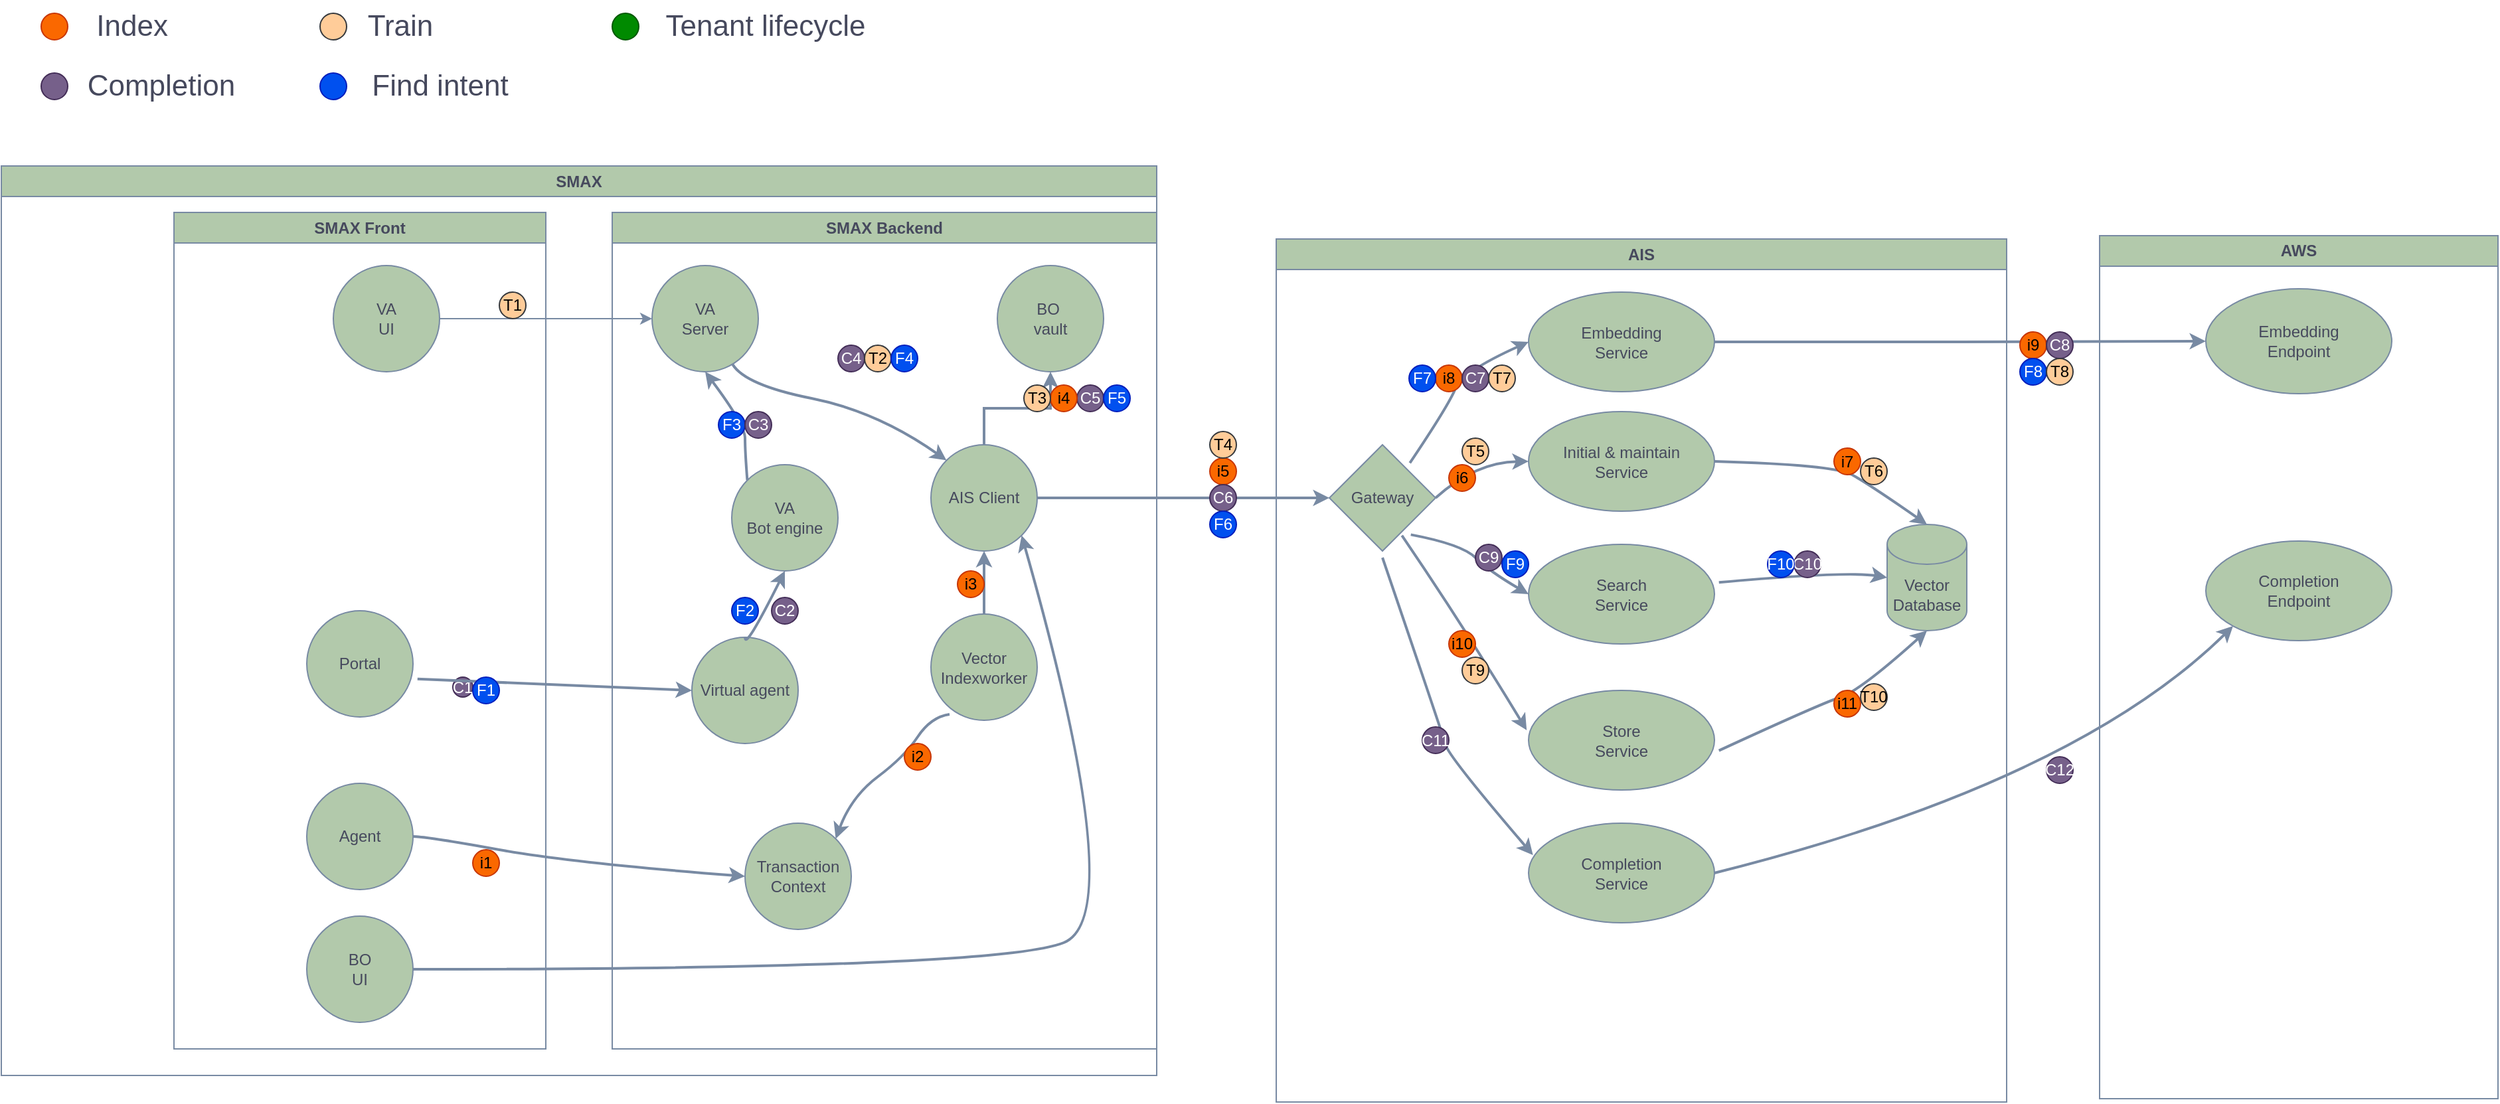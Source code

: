 <mxfile version="21.3.4" type="github">
  <diagram name="Page-1" id="TXENT2qwDDpO7z4WNbog">
    <mxGraphModel dx="2074" dy="1156" grid="1" gridSize="10" guides="1" tooltips="1" connect="1" arrows="1" fold="1" page="1" pageScale="1" pageWidth="850" pageHeight="1100" math="0" shadow="0">
      <root>
        <mxCell id="0" />
        <mxCell id="1" parent="0" />
        <mxCell id="C2ofrioWJH9qEL8GQ5yr-42" style="edgeStyle=orthogonalEdgeStyle;rounded=0;orthogonalLoop=1;jettySize=auto;html=1;exitX=1;exitY=0.5;exitDx=0;exitDy=0;strokeWidth=2;entryX=0;entryY=0.5;entryDx=0;entryDy=0;fillColor=#B2C9AB;strokeColor=#788AA3;labelBackgroundColor=none;fontColor=default;" edge="1" parent="1" source="C2ofrioWJH9qEL8GQ5yr-20" target="C2ofrioWJH9qEL8GQ5yr-44">
          <mxGeometry relative="1" as="geometry">
            <mxPoint x="1000" y="430" as="targetPoint" />
          </mxGeometry>
        </mxCell>
        <mxCell id="C2ofrioWJH9qEL8GQ5yr-151" style="edgeStyle=orthogonalEdgeStyle;rounded=0;orthogonalLoop=1;jettySize=auto;html=1;exitX=0.5;exitY=0;exitDx=0;exitDy=0;entryX=0.5;entryY=1;entryDx=0;entryDy=0;strokeColor=#788AA3;fontColor=#46495D;fillColor=#B2C9AB;strokeWidth=2;" edge="1" parent="1" source="C2ofrioWJH9qEL8GQ5yr-20" target="C2ofrioWJH9qEL8GQ5yr-150">
          <mxGeometry relative="1" as="geometry" />
        </mxCell>
        <mxCell id="C2ofrioWJH9qEL8GQ5yr-20" value="AIS Client" style="ellipse;whiteSpace=wrap;html=1;aspect=fixed;labelBackgroundColor=none;fillColor=#B2C9AB;strokeColor=#788AA3;fontColor=#46495D;" vertex="1" parent="1">
          <mxGeometry x="760" y="355" width="80" height="80" as="geometry" />
        </mxCell>
        <mxCell id="C2ofrioWJH9qEL8GQ5yr-22" value="" style="curved=1;endArrow=classic;html=1;rounded=0;exitX=0.175;exitY=0.944;exitDx=0;exitDy=0;fillColor=#B2C9AB;strokeColor=#788AA3;strokeWidth=2;labelBackgroundColor=none;fontColor=default;exitPerimeter=0;entryX=1;entryY=0;entryDx=0;entryDy=0;" edge="1" parent="1" source="C2ofrioWJH9qEL8GQ5yr-24" target="C2ofrioWJH9qEL8GQ5yr-21">
          <mxGeometry width="50" height="50" relative="1" as="geometry">
            <mxPoint x="600" y="545" as="sourcePoint" />
            <mxPoint x="640" y="670" as="targetPoint" />
            <Array as="points">
              <mxPoint x="760" y="560" />
              <mxPoint x="740" y="590" />
              <mxPoint x="700" y="620" />
            </Array>
          </mxGeometry>
        </mxCell>
        <mxCell id="C2ofrioWJH9qEL8GQ5yr-26" style="edgeStyle=orthogonalEdgeStyle;rounded=0;orthogonalLoop=1;jettySize=auto;html=1;exitX=0.5;exitY=0;exitDx=0;exitDy=0;entryX=0.5;entryY=1;entryDx=0;entryDy=0;fillColor=#B2C9AB;strokeColor=#788AA3;strokeWidth=2;labelBackgroundColor=none;fontColor=default;" edge="1" parent="1" source="C2ofrioWJH9qEL8GQ5yr-24" target="C2ofrioWJH9qEL8GQ5yr-20">
          <mxGeometry relative="1" as="geometry" />
        </mxCell>
        <mxCell id="C2ofrioWJH9qEL8GQ5yr-24" value="Vector&lt;br&gt;Indexworker" style="ellipse;whiteSpace=wrap;html=1;aspect=fixed;labelBackgroundColor=none;fillColor=#B2C9AB;strokeColor=#788AA3;fontColor=#46495D;" vertex="1" parent="1">
          <mxGeometry x="760" y="482.5" width="80" height="80" as="geometry" />
        </mxCell>
        <mxCell id="C2ofrioWJH9qEL8GQ5yr-29" value="AIS" style="swimlane;whiteSpace=wrap;html=1;labelBackgroundColor=none;fillColor=#B2C9AB;strokeColor=#788AA3;fontColor=#46495D;" vertex="1" parent="1">
          <mxGeometry x="1020" y="200" width="550" height="650" as="geometry" />
        </mxCell>
        <mxCell id="C2ofrioWJH9qEL8GQ5yr-32" value="Embedding&lt;br&gt;Service" style="ellipse;whiteSpace=wrap;html=1;labelBackgroundColor=none;fillColor=#B2C9AB;strokeColor=#788AA3;fontColor=#46495D;" vertex="1" parent="C2ofrioWJH9qEL8GQ5yr-29">
          <mxGeometry x="190" y="40" width="140" height="75" as="geometry" />
        </mxCell>
        <mxCell id="C2ofrioWJH9qEL8GQ5yr-39" value="Initial &amp;amp; maintain&lt;br&gt;Service" style="ellipse;whiteSpace=wrap;html=1;labelBackgroundColor=none;fillColor=#B2C9AB;strokeColor=#788AA3;fontColor=#46495D;" vertex="1" parent="C2ofrioWJH9qEL8GQ5yr-29">
          <mxGeometry x="190" y="130" width="140" height="75" as="geometry" />
        </mxCell>
        <mxCell id="C2ofrioWJH9qEL8GQ5yr-38" value="Search&lt;br&gt;Service" style="ellipse;whiteSpace=wrap;html=1;labelBackgroundColor=none;fillColor=#B2C9AB;strokeColor=#788AA3;fontColor=#46495D;" vertex="1" parent="C2ofrioWJH9qEL8GQ5yr-29">
          <mxGeometry x="190" y="230" width="140" height="75" as="geometry" />
        </mxCell>
        <mxCell id="C2ofrioWJH9qEL8GQ5yr-37" value="Store&lt;br style=&quot;border-color: var(--border-color);&quot;&gt;Service&lt;br&gt;" style="ellipse;whiteSpace=wrap;html=1;labelBackgroundColor=none;fillColor=#B2C9AB;strokeColor=#788AA3;fontColor=#46495D;" vertex="1" parent="C2ofrioWJH9qEL8GQ5yr-29">
          <mxGeometry x="190" y="340" width="140" height="75" as="geometry" />
        </mxCell>
        <mxCell id="C2ofrioWJH9qEL8GQ5yr-40" value="Completion&lt;br style=&quot;border-color: var(--border-color);&quot;&gt;Service" style="ellipse;whiteSpace=wrap;html=1;labelBackgroundColor=none;fillColor=#B2C9AB;strokeColor=#788AA3;fontColor=#46495D;" vertex="1" parent="C2ofrioWJH9qEL8GQ5yr-29">
          <mxGeometry x="190" y="440" width="140" height="75" as="geometry" />
        </mxCell>
        <mxCell id="C2ofrioWJH9qEL8GQ5yr-41" value="Vector&lt;br&gt;Database" style="shape=cylinder3;whiteSpace=wrap;html=1;boundedLbl=1;backgroundOutline=1;size=15;labelBackgroundColor=none;fillColor=#B2C9AB;strokeColor=#788AA3;fontColor=#46495D;" vertex="1" parent="C2ofrioWJH9qEL8GQ5yr-29">
          <mxGeometry x="460" y="215" width="60" height="80" as="geometry" />
        </mxCell>
        <mxCell id="C2ofrioWJH9qEL8GQ5yr-44" value="Gateway" style="rhombus;whiteSpace=wrap;html=1;labelBackgroundColor=none;fillColor=#B2C9AB;strokeColor=#788AA3;fontColor=#46495D;" vertex="1" parent="C2ofrioWJH9qEL8GQ5yr-29">
          <mxGeometry x="40" y="155" width="80" height="80" as="geometry" />
        </mxCell>
        <mxCell id="C2ofrioWJH9qEL8GQ5yr-46" value="" style="curved=1;endArrow=classic;html=1;rounded=0;exitX=0.758;exitY=0.171;exitDx=0;exitDy=0;exitPerimeter=0;entryX=0;entryY=0.5;entryDx=0;entryDy=0;fillColor=#B2C9AB;strokeColor=#788AA3;strokeWidth=2;labelBackgroundColor=none;fontColor=default;" edge="1" parent="C2ofrioWJH9qEL8GQ5yr-29" source="C2ofrioWJH9qEL8GQ5yr-44" target="C2ofrioWJH9qEL8GQ5yr-32">
          <mxGeometry width="50" height="50" relative="1" as="geometry">
            <mxPoint x="80" y="125" as="sourcePoint" />
            <mxPoint x="130" y="75" as="targetPoint" />
            <Array as="points">
              <mxPoint x="130" y="125" />
              <mxPoint x="140" y="100" />
            </Array>
          </mxGeometry>
        </mxCell>
        <mxCell id="C2ofrioWJH9qEL8GQ5yr-49" value="" style="curved=1;endArrow=classic;html=1;rounded=0;exitX=1;exitY=0.5;exitDx=0;exitDy=0;entryX=0;entryY=0.5;entryDx=0;entryDy=0;fillColor=#B2C9AB;strokeColor=#788AA3;strokeWidth=2;labelBackgroundColor=none;fontColor=default;" edge="1" parent="C2ofrioWJH9qEL8GQ5yr-29" source="C2ofrioWJH9qEL8GQ5yr-44" target="C2ofrioWJH9qEL8GQ5yr-39">
          <mxGeometry width="50" height="50" relative="1" as="geometry">
            <mxPoint x="111" y="179" as="sourcePoint" />
            <mxPoint x="200" y="88" as="targetPoint" />
            <Array as="points">
              <mxPoint x="150" y="168" />
            </Array>
          </mxGeometry>
        </mxCell>
        <mxCell id="C2ofrioWJH9qEL8GQ5yr-50" value="" style="curved=1;endArrow=classic;html=1;rounded=0;exitX=0.767;exitY=0.846;exitDx=0;exitDy=0;entryX=0;entryY=0.5;entryDx=0;entryDy=0;fillColor=#B2C9AB;strokeColor=#788AA3;strokeWidth=2;exitPerimeter=0;labelBackgroundColor=none;fontColor=default;" edge="1" parent="C2ofrioWJH9qEL8GQ5yr-29" source="C2ofrioWJH9qEL8GQ5yr-44" target="C2ofrioWJH9qEL8GQ5yr-38">
          <mxGeometry width="50" height="50" relative="1" as="geometry">
            <mxPoint x="20" y="322" as="sourcePoint" />
            <mxPoint x="90" y="295" as="targetPoint" />
            <Array as="points">
              <mxPoint x="140" y="230" />
              <mxPoint x="160" y="250" />
            </Array>
          </mxGeometry>
        </mxCell>
        <mxCell id="C2ofrioWJH9qEL8GQ5yr-52" value="" style="curved=1;endArrow=classic;html=1;rounded=0;exitX=0.683;exitY=0.854;exitDx=0;exitDy=0;exitPerimeter=0;entryX=-0.01;entryY=0.4;entryDx=0;entryDy=0;entryPerimeter=0;fillColor=#B2C9AB;strokeColor=#788AA3;strokeWidth=2;labelBackgroundColor=none;fontColor=default;" edge="1" parent="C2ofrioWJH9qEL8GQ5yr-29" source="C2ofrioWJH9qEL8GQ5yr-44" target="C2ofrioWJH9qEL8GQ5yr-37">
          <mxGeometry width="50" height="50" relative="1" as="geometry">
            <mxPoint x="90" y="360" as="sourcePoint" />
            <mxPoint x="140" y="310" as="targetPoint" />
            <Array as="points">
              <mxPoint x="140" y="290" />
            </Array>
          </mxGeometry>
        </mxCell>
        <mxCell id="C2ofrioWJH9qEL8GQ5yr-54" value="" style="curved=1;endArrow=classic;html=1;rounded=0;entryX=0.024;entryY=0.32;entryDx=0;entryDy=0;entryPerimeter=0;fillColor=#B2C9AB;strokeColor=#788AA3;strokeWidth=2;labelBackgroundColor=none;fontColor=default;" edge="1" parent="C2ofrioWJH9qEL8GQ5yr-29" target="C2ofrioWJH9qEL8GQ5yr-40">
          <mxGeometry width="50" height="50" relative="1" as="geometry">
            <mxPoint x="80" y="240" as="sourcePoint" />
            <mxPoint x="174" y="452" as="targetPoint" />
            <Array as="points">
              <mxPoint x="125" y="372" />
              <mxPoint x="130" y="390" />
            </Array>
          </mxGeometry>
        </mxCell>
        <mxCell id="C2ofrioWJH9qEL8GQ5yr-69" value="" style="curved=1;endArrow=classic;html=1;rounded=0;exitX=1.024;exitY=0.382;exitDx=0;exitDy=0;exitPerimeter=0;entryX=0;entryY=0.5;entryDx=0;entryDy=0;entryPerimeter=0;fillColor=#B2C9AB;strokeColor=#788AA3;strokeWidth=2;labelBackgroundColor=none;fontColor=default;" edge="1" parent="C2ofrioWJH9qEL8GQ5yr-29" source="C2ofrioWJH9qEL8GQ5yr-38" target="C2ofrioWJH9qEL8GQ5yr-41">
          <mxGeometry width="50" height="50" relative="1" as="geometry">
            <mxPoint x="380" y="250" as="sourcePoint" />
            <mxPoint x="430" y="200" as="targetPoint" />
            <Array as="points">
              <mxPoint x="430" y="250" />
            </Array>
          </mxGeometry>
        </mxCell>
        <mxCell id="C2ofrioWJH9qEL8GQ5yr-70" value="" style="curved=1;endArrow=classic;html=1;rounded=0;exitX=1.024;exitY=0.604;exitDx=0;exitDy=0;entryX=0.5;entryY=1;entryDx=0;entryDy=0;entryPerimeter=0;fillColor=#B2C9AB;strokeColor=#788AA3;strokeWidth=2;exitPerimeter=0;labelBackgroundColor=none;fontColor=default;" edge="1" parent="C2ofrioWJH9qEL8GQ5yr-29" source="C2ofrioWJH9qEL8GQ5yr-37" target="C2ofrioWJH9qEL8GQ5yr-41">
          <mxGeometry width="50" height="50" relative="1" as="geometry">
            <mxPoint x="343" y="471.5" as="sourcePoint" />
            <mxPoint x="470" y="467.5" as="targetPoint" />
            <Array as="points">
              <mxPoint x="410" y="350" />
              <mxPoint x="440" y="340" />
            </Array>
          </mxGeometry>
        </mxCell>
        <mxCell id="C2ofrioWJH9qEL8GQ5yr-71" value="" style="curved=1;endArrow=classic;html=1;rounded=0;exitX=1;exitY=0.5;exitDx=0;exitDy=0;entryX=0.5;entryY=0;entryDx=0;entryDy=0;entryPerimeter=0;fillColor=#B2C9AB;strokeColor=#788AA3;strokeWidth=2;labelBackgroundColor=none;fontColor=default;" edge="1" parent="C2ofrioWJH9qEL8GQ5yr-29" source="C2ofrioWJH9qEL8GQ5yr-39" target="C2ofrioWJH9qEL8GQ5yr-41">
          <mxGeometry width="50" height="50" relative="1" as="geometry">
            <mxPoint x="350" y="164" as="sourcePoint" />
            <mxPoint x="477" y="160" as="targetPoint" />
            <Array as="points">
              <mxPoint x="420" y="170" />
              <mxPoint x="447" y="185" />
            </Array>
          </mxGeometry>
        </mxCell>
        <mxCell id="C2ofrioWJH9qEL8GQ5yr-79" value="i8" style="ellipse;whiteSpace=wrap;html=1;aspect=fixed;fillColor=#fa6800;fontColor=#000000;strokeColor=#C73500;labelBackgroundColor=none;" vertex="1" parent="C2ofrioWJH9qEL8GQ5yr-29">
          <mxGeometry x="120" y="95" width="20" height="20" as="geometry" />
        </mxCell>
        <mxCell id="C2ofrioWJH9qEL8GQ5yr-90" value="i6" style="ellipse;whiteSpace=wrap;html=1;aspect=fixed;fillColor=#fa6800;fontColor=#000000;strokeColor=#C73500;labelBackgroundColor=none;" vertex="1" parent="C2ofrioWJH9qEL8GQ5yr-29">
          <mxGeometry x="130" y="170" width="20" height="20" as="geometry" />
        </mxCell>
        <mxCell id="C2ofrioWJH9qEL8GQ5yr-89" value="C9" style="ellipse;whiteSpace=wrap;html=1;aspect=fixed;fillColor=#76608a;fontColor=#ffffff;strokeColor=#432D57;labelBackgroundColor=none;" vertex="1" parent="C2ofrioWJH9qEL8GQ5yr-29">
          <mxGeometry x="150" y="230" width="20" height="20" as="geometry" />
        </mxCell>
        <mxCell id="C2ofrioWJH9qEL8GQ5yr-88" value="i10" style="ellipse;whiteSpace=wrap;html=1;aspect=fixed;fillColor=#fa6800;fontColor=#000000;strokeColor=#C73500;labelBackgroundColor=none;" vertex="1" parent="C2ofrioWJH9qEL8GQ5yr-29">
          <mxGeometry x="130" y="295" width="20" height="20" as="geometry" />
        </mxCell>
        <mxCell id="C2ofrioWJH9qEL8GQ5yr-87" value="C11" style="ellipse;whiteSpace=wrap;html=1;aspect=fixed;fillColor=#76608a;fontColor=#ffffff;strokeColor=#432D57;labelBackgroundColor=none;" vertex="1" parent="C2ofrioWJH9qEL8GQ5yr-29">
          <mxGeometry x="110" y="367.5" width="20" height="20" as="geometry" />
        </mxCell>
        <mxCell id="C2ofrioWJH9qEL8GQ5yr-86" value="i7" style="ellipse;whiteSpace=wrap;html=1;aspect=fixed;fillColor=#fa6800;fontColor=#000000;strokeColor=#C73500;labelBackgroundColor=none;" vertex="1" parent="C2ofrioWJH9qEL8GQ5yr-29">
          <mxGeometry x="420" y="157.5" width="20" height="20" as="geometry" />
        </mxCell>
        <mxCell id="C2ofrioWJH9qEL8GQ5yr-85" value="C10" style="ellipse;whiteSpace=wrap;html=1;aspect=fixed;fillColor=#76608a;fontColor=#ffffff;strokeColor=#432D57;labelBackgroundColor=none;" vertex="1" parent="C2ofrioWJH9qEL8GQ5yr-29">
          <mxGeometry x="390" y="235" width="20" height="20" as="geometry" />
        </mxCell>
        <mxCell id="C2ofrioWJH9qEL8GQ5yr-84" value="i11" style="ellipse;whiteSpace=wrap;html=1;aspect=fixed;fillColor=#fa6800;fontColor=#000000;strokeColor=#C73500;labelBackgroundColor=none;" vertex="1" parent="C2ofrioWJH9qEL8GQ5yr-29">
          <mxGeometry x="420" y="340" width="20" height="20" as="geometry" />
        </mxCell>
        <mxCell id="C2ofrioWJH9qEL8GQ5yr-144" value="C7" style="ellipse;whiteSpace=wrap;html=1;aspect=fixed;labelBackgroundColor=none;fillColor=#76608a;strokeColor=#432D57;fontColor=#ffffff;" vertex="1" parent="C2ofrioWJH9qEL8GQ5yr-29">
          <mxGeometry x="140" y="95" width="20" height="20" as="geometry" />
        </mxCell>
        <mxCell id="C2ofrioWJH9qEL8GQ5yr-157" value="T9" style="ellipse;whiteSpace=wrap;html=1;aspect=fixed;labelBackgroundColor=none;fillColor=#ffcc99;strokeColor=#36393d;" vertex="1" parent="C2ofrioWJH9qEL8GQ5yr-29">
          <mxGeometry x="140" y="315" width="20" height="20" as="geometry" />
        </mxCell>
        <mxCell id="C2ofrioWJH9qEL8GQ5yr-175" value="T7" style="ellipse;whiteSpace=wrap;html=1;aspect=fixed;labelBackgroundColor=none;fillColor=#ffcc99;strokeColor=#36393d;" vertex="1" parent="C2ofrioWJH9qEL8GQ5yr-29">
          <mxGeometry x="160" y="95" width="20" height="20" as="geometry" />
        </mxCell>
        <mxCell id="C2ofrioWJH9qEL8GQ5yr-193" value="F7" style="ellipse;whiteSpace=wrap;html=1;aspect=fixed;labelBackgroundColor=none;fillColor=#0050ef;strokeColor=#001DBC;fontColor=#ffffff;" vertex="1" parent="C2ofrioWJH9qEL8GQ5yr-29">
          <mxGeometry x="100" y="95" width="20" height="20" as="geometry" />
        </mxCell>
        <mxCell id="C2ofrioWJH9qEL8GQ5yr-196" value="F9" style="ellipse;whiteSpace=wrap;html=1;aspect=fixed;labelBackgroundColor=none;fillColor=#0050ef;strokeColor=#001DBC;fontColor=#ffffff;" vertex="1" parent="C2ofrioWJH9qEL8GQ5yr-29">
          <mxGeometry x="170" y="235" width="20" height="20" as="geometry" />
        </mxCell>
        <mxCell id="C2ofrioWJH9qEL8GQ5yr-197" value="F10" style="ellipse;whiteSpace=wrap;html=1;aspect=fixed;labelBackgroundColor=none;fillColor=#0050ef;strokeColor=#001DBC;fontColor=#ffffff;" vertex="1" parent="C2ofrioWJH9qEL8GQ5yr-29">
          <mxGeometry x="370" y="235" width="20" height="20" as="geometry" />
        </mxCell>
        <mxCell id="C2ofrioWJH9qEL8GQ5yr-200" value="T5" style="ellipse;whiteSpace=wrap;html=1;aspect=fixed;labelBackgroundColor=none;fillColor=#ffcc99;strokeColor=#36393d;" vertex="1" parent="C2ofrioWJH9qEL8GQ5yr-29">
          <mxGeometry x="140" y="150" width="20" height="20" as="geometry" />
        </mxCell>
        <mxCell id="C2ofrioWJH9qEL8GQ5yr-156" value="T6" style="ellipse;whiteSpace=wrap;html=1;aspect=fixed;labelBackgroundColor=none;fillColor=#ffcc99;strokeColor=#36393d;" vertex="1" parent="C2ofrioWJH9qEL8GQ5yr-29">
          <mxGeometry x="440" y="165" width="20" height="20" as="geometry" />
        </mxCell>
        <mxCell id="C2ofrioWJH9qEL8GQ5yr-202" value="T10" style="ellipse;whiteSpace=wrap;html=1;aspect=fixed;labelBackgroundColor=none;fillColor=#ffcc99;strokeColor=#36393d;" vertex="1" parent="C2ofrioWJH9qEL8GQ5yr-29">
          <mxGeometry x="440" y="335" width="20" height="20" as="geometry" />
        </mxCell>
        <mxCell id="C2ofrioWJH9qEL8GQ5yr-30" value="SMAX" style="swimlane;whiteSpace=wrap;html=1;labelBackgroundColor=none;fillColor=#B2C9AB;strokeColor=#788AA3;fontColor=#46495D;" vertex="1" parent="1">
          <mxGeometry x="60" y="145" width="870" height="685" as="geometry" />
        </mxCell>
        <mxCell id="C2ofrioWJH9qEL8GQ5yr-77" value="i5" style="ellipse;whiteSpace=wrap;html=1;aspect=fixed;fillColor=#fa6800;fontColor=#000000;strokeColor=#C73500;labelBackgroundColor=none;" vertex="1" parent="C2ofrioWJH9qEL8GQ5yr-30">
          <mxGeometry x="910" y="220" width="20" height="20" as="geometry" />
        </mxCell>
        <mxCell id="C2ofrioWJH9qEL8GQ5yr-113" value="i1" style="ellipse;whiteSpace=wrap;html=1;aspect=fixed;fillColor=#fa6800;fontColor=#000000;strokeColor=#C73500;labelBackgroundColor=none;" vertex="1" parent="C2ofrioWJH9qEL8GQ5yr-30">
          <mxGeometry x="355" y="515" width="20" height="20" as="geometry" />
        </mxCell>
        <mxCell id="C2ofrioWJH9qEL8GQ5yr-129" value="Portal" style="ellipse;whiteSpace=wrap;html=1;aspect=fixed;labelBackgroundColor=none;fillColor=#B2C9AB;strokeColor=#788AA3;fontColor=#46495D;" vertex="1" parent="C2ofrioWJH9qEL8GQ5yr-30">
          <mxGeometry x="230" y="335" width="80" height="80" as="geometry" />
        </mxCell>
        <mxCell id="C2ofrioWJH9qEL8GQ5yr-6" value="Agent" style="ellipse;whiteSpace=wrap;html=1;aspect=fixed;labelBackgroundColor=none;fillColor=#B2C9AB;strokeColor=#788AA3;fontColor=#46495D;" vertex="1" parent="C2ofrioWJH9qEL8GQ5yr-30">
          <mxGeometry x="230" y="465" width="80" height="80" as="geometry" />
        </mxCell>
        <mxCell id="C2ofrioWJH9qEL8GQ5yr-108" value="C1" style="ellipse;whiteSpace=wrap;html=1;aspect=fixed;fillColor=#76608a;fontColor=#ffffff;strokeColor=#432D57;labelBackgroundColor=none;" vertex="1" parent="C2ofrioWJH9qEL8GQ5yr-30">
          <mxGeometry x="340" y="385" width="15" height="15" as="geometry" />
        </mxCell>
        <mxCell id="C2ofrioWJH9qEL8GQ5yr-104" value="C4" style="ellipse;whiteSpace=wrap;html=1;aspect=fixed;labelBackgroundColor=none;fillColor=#76608a;strokeColor=#432D57;fontColor=#ffffff;" vertex="1" parent="C2ofrioWJH9qEL8GQ5yr-30">
          <mxGeometry x="630" y="135" width="20" height="20" as="geometry" />
        </mxCell>
        <mxCell id="C2ofrioWJH9qEL8GQ5yr-136" value="C2" style="ellipse;whiteSpace=wrap;html=1;aspect=fixed;labelBackgroundColor=none;fillColor=#76608a;strokeColor=#432D57;fontColor=#ffffff;" vertex="1" parent="C2ofrioWJH9qEL8GQ5yr-30">
          <mxGeometry x="580" y="325" width="20" height="20" as="geometry" />
        </mxCell>
        <mxCell id="C2ofrioWJH9qEL8GQ5yr-137" value="C5" style="ellipse;whiteSpace=wrap;html=1;aspect=fixed;labelBackgroundColor=none;fillColor=#76608a;strokeColor=#432D57;fontColor=#ffffff;" vertex="1" parent="C2ofrioWJH9qEL8GQ5yr-30">
          <mxGeometry x="810" y="165" width="20" height="20" as="geometry" />
        </mxCell>
        <mxCell id="C2ofrioWJH9qEL8GQ5yr-160" style="edgeStyle=orthogonalEdgeStyle;rounded=0;orthogonalLoop=1;jettySize=auto;html=1;exitX=1;exitY=0.5;exitDx=0;exitDy=0;entryX=0;entryY=0.5;entryDx=0;entryDy=0;strokeColor=#788AA3;fontColor=#46495D;fillColor=#B2C9AB;" edge="1" parent="C2ofrioWJH9qEL8GQ5yr-30" source="C2ofrioWJH9qEL8GQ5yr-9" target="C2ofrioWJH9qEL8GQ5yr-146">
          <mxGeometry relative="1" as="geometry" />
        </mxCell>
        <mxCell id="C2ofrioWJH9qEL8GQ5yr-9" value="VA&lt;br&gt;UI" style="ellipse;whiteSpace=wrap;html=1;aspect=fixed;labelBackgroundColor=none;fillColor=#B2C9AB;strokeColor=#788AA3;fontColor=#46495D;" vertex="1" parent="C2ofrioWJH9qEL8GQ5yr-30">
          <mxGeometry x="250" y="75" width="80" height="80" as="geometry" />
        </mxCell>
        <mxCell id="C2ofrioWJH9qEL8GQ5yr-146" value="VA&lt;br&gt;Server" style="ellipse;whiteSpace=wrap;html=1;aspect=fixed;labelBackgroundColor=none;fillColor=#B2C9AB;strokeColor=#788AA3;fontColor=#46495D;" vertex="1" parent="C2ofrioWJH9qEL8GQ5yr-30">
          <mxGeometry x="490" y="75" width="80" height="80" as="geometry" />
        </mxCell>
        <mxCell id="C2ofrioWJH9qEL8GQ5yr-150" value="BO&amp;nbsp;&lt;br&gt;vault" style="ellipse;whiteSpace=wrap;html=1;aspect=fixed;labelBackgroundColor=none;fillColor=#B2C9AB;strokeColor=#788AA3;fontColor=#46495D;" vertex="1" parent="C2ofrioWJH9qEL8GQ5yr-30">
          <mxGeometry x="750" y="75" width="80" height="80" as="geometry" />
        </mxCell>
        <mxCell id="C2ofrioWJH9qEL8GQ5yr-152" value="i4" style="ellipse;whiteSpace=wrap;html=1;aspect=fixed;fillColor=#fa6800;fontColor=#000000;strokeColor=#C73500;labelBackgroundColor=none;" vertex="1" parent="C2ofrioWJH9qEL8GQ5yr-30">
          <mxGeometry x="790" y="165" width="20" height="20" as="geometry" />
        </mxCell>
        <mxCell id="C2ofrioWJH9qEL8GQ5yr-140" value="C6" style="ellipse;whiteSpace=wrap;html=1;aspect=fixed;labelBackgroundColor=none;fillColor=#76608a;strokeColor=#432D57;fontColor=#ffffff;" vertex="1" parent="C2ofrioWJH9qEL8GQ5yr-30">
          <mxGeometry x="910" y="240" width="20" height="20" as="geometry" />
        </mxCell>
        <mxCell id="C2ofrioWJH9qEL8GQ5yr-159" value="T1" style="ellipse;whiteSpace=wrap;html=1;aspect=fixed;labelBackgroundColor=none;fillColor=#ffcc99;strokeColor=#36393d;" vertex="1" parent="C2ofrioWJH9qEL8GQ5yr-30">
          <mxGeometry x="375" y="95" width="20" height="20" as="geometry" />
        </mxCell>
        <mxCell id="C2ofrioWJH9qEL8GQ5yr-158" value="T2" style="ellipse;whiteSpace=wrap;html=1;aspect=fixed;labelBackgroundColor=none;fillColor=#ffcc99;strokeColor=#36393d;" vertex="1" parent="C2ofrioWJH9qEL8GQ5yr-30">
          <mxGeometry x="650" y="135" width="20" height="20" as="geometry" />
        </mxCell>
        <mxCell id="C2ofrioWJH9qEL8GQ5yr-139" value="T3" style="ellipse;whiteSpace=wrap;html=1;aspect=fixed;labelBackgroundColor=none;fillColor=#ffcc99;strokeColor=#36393d;" vertex="1" parent="C2ofrioWJH9qEL8GQ5yr-30">
          <mxGeometry x="770" y="165" width="20" height="20" as="geometry" />
        </mxCell>
        <mxCell id="C2ofrioWJH9qEL8GQ5yr-138" value="T4" style="ellipse;whiteSpace=wrap;html=1;aspect=fixed;labelBackgroundColor=none;fillColor=#ffcc99;strokeColor=#36393d;" vertex="1" parent="C2ofrioWJH9qEL8GQ5yr-30">
          <mxGeometry x="910" y="200" width="20" height="20" as="geometry" />
        </mxCell>
        <mxCell id="C2ofrioWJH9qEL8GQ5yr-8" value="Virtual agent" style="ellipse;whiteSpace=wrap;html=1;aspect=fixed;labelBackgroundColor=none;fillColor=#B2C9AB;strokeColor=#788AA3;fontColor=#46495D;" vertex="1" parent="C2ofrioWJH9qEL8GQ5yr-30">
          <mxGeometry x="520" y="355" width="80" height="80" as="geometry" />
        </mxCell>
        <mxCell id="C2ofrioWJH9qEL8GQ5yr-17" value="VA&lt;br&gt;Bot engine" style="ellipse;whiteSpace=wrap;html=1;aspect=fixed;labelBackgroundColor=none;fillColor=#B2C9AB;strokeColor=#788AA3;fontColor=#46495D;" vertex="1" parent="C2ofrioWJH9qEL8GQ5yr-30">
          <mxGeometry x="550" y="225" width="80" height="80" as="geometry" />
        </mxCell>
        <mxCell id="C2ofrioWJH9qEL8GQ5yr-131" value="" style="curved=1;endArrow=classic;html=1;rounded=0;strokeColor=#788AA3;fontColor=#46495D;fillColor=#B2C9AB;exitX=1.042;exitY=0.642;exitDx=0;exitDy=0;exitPerimeter=0;entryX=0;entryY=0.5;entryDx=0;entryDy=0;strokeWidth=2;" edge="1" parent="C2ofrioWJH9qEL8GQ5yr-30" source="C2ofrioWJH9qEL8GQ5yr-129" target="C2ofrioWJH9qEL8GQ5yr-8">
          <mxGeometry width="50" height="50" relative="1" as="geometry">
            <mxPoint x="150" y="445" as="sourcePoint" />
            <mxPoint x="200" y="395" as="targetPoint" />
            <Array as="points" />
          </mxGeometry>
        </mxCell>
        <mxCell id="C2ofrioWJH9qEL8GQ5yr-149" value="" style="curved=1;endArrow=classic;html=1;rounded=0;strokeColor=#788AA3;fontColor=#46495D;fillColor=#B2C9AB;exitX=0;exitY=0;exitDx=0;exitDy=0;entryX=0.5;entryY=1;entryDx=0;entryDy=0;strokeWidth=2;" edge="1" parent="C2ofrioWJH9qEL8GQ5yr-30" source="C2ofrioWJH9qEL8GQ5yr-17" target="C2ofrioWJH9qEL8GQ5yr-146">
          <mxGeometry width="50" height="50" relative="1" as="geometry">
            <mxPoint x="320" y="345" as="sourcePoint" />
            <mxPoint x="370" y="295" as="targetPoint" />
            <Array as="points">
              <mxPoint x="560" y="215" />
              <mxPoint x="560" y="195" />
            </Array>
          </mxGeometry>
        </mxCell>
        <mxCell id="C2ofrioWJH9qEL8GQ5yr-166" value="" style="curved=1;endArrow=classic;html=1;rounded=0;strokeColor=#788AA3;fontColor=#46495D;fillColor=#B2C9AB;exitX=0.5;exitY=0;exitDx=0;exitDy=0;entryX=0.5;entryY=1;entryDx=0;entryDy=0;strokeWidth=2;" edge="1" parent="C2ofrioWJH9qEL8GQ5yr-30" source="C2ofrioWJH9qEL8GQ5yr-8" target="C2ofrioWJH9qEL8GQ5yr-17">
          <mxGeometry width="50" height="50" relative="1" as="geometry">
            <mxPoint x="610" y="545" as="sourcePoint" />
            <mxPoint x="660" y="495" as="targetPoint" />
            <Array as="points">
              <mxPoint x="560" y="365" />
            </Array>
          </mxGeometry>
        </mxCell>
        <mxCell id="C2ofrioWJH9qEL8GQ5yr-182" value="F1" style="ellipse;whiteSpace=wrap;html=1;aspect=fixed;labelBackgroundColor=none;fillColor=#0050ef;strokeColor=#001DBC;fontColor=#ffffff;" vertex="1" parent="C2ofrioWJH9qEL8GQ5yr-30">
          <mxGeometry x="355" y="385" width="20" height="20" as="geometry" />
        </mxCell>
        <mxCell id="C2ofrioWJH9qEL8GQ5yr-183" value="F2" style="ellipse;whiteSpace=wrap;html=1;aspect=fixed;labelBackgroundColor=none;fillColor=#0050ef;strokeColor=#001DBC;fontColor=#ffffff;" vertex="1" parent="C2ofrioWJH9qEL8GQ5yr-30">
          <mxGeometry x="550" y="325" width="20" height="20" as="geometry" />
        </mxCell>
        <mxCell id="C2ofrioWJH9qEL8GQ5yr-190" value="F4" style="ellipse;whiteSpace=wrap;html=1;aspect=fixed;labelBackgroundColor=none;fillColor=#0050ef;strokeColor=#001DBC;fontColor=#ffffff;" vertex="1" parent="C2ofrioWJH9qEL8GQ5yr-30">
          <mxGeometry x="670" y="135" width="20" height="20" as="geometry" />
        </mxCell>
        <mxCell id="C2ofrioWJH9qEL8GQ5yr-191" value="F5" style="ellipse;whiteSpace=wrap;html=1;aspect=fixed;labelBackgroundColor=none;fillColor=#0050ef;strokeColor=#001DBC;fontColor=#ffffff;" vertex="1" parent="C2ofrioWJH9qEL8GQ5yr-30">
          <mxGeometry x="830" y="165" width="20" height="20" as="geometry" />
        </mxCell>
        <mxCell id="C2ofrioWJH9qEL8GQ5yr-192" value="F6" style="ellipse;whiteSpace=wrap;html=1;aspect=fixed;labelBackgroundColor=none;fillColor=#0050ef;strokeColor=#001DBC;fontColor=#ffffff;" vertex="1" parent="C2ofrioWJH9qEL8GQ5yr-30">
          <mxGeometry x="910" y="260" width="20" height="20" as="geometry" />
        </mxCell>
        <mxCell id="C2ofrioWJH9qEL8GQ5yr-21" value="Transaction&lt;br&gt;Context" style="ellipse;whiteSpace=wrap;html=1;aspect=fixed;labelBackgroundColor=none;fillColor=#B2C9AB;strokeColor=#788AA3;fontColor=#46495D;" vertex="1" parent="C2ofrioWJH9qEL8GQ5yr-30">
          <mxGeometry x="560" y="495" width="80" height="80" as="geometry" />
        </mxCell>
        <mxCell id="C2ofrioWJH9qEL8GQ5yr-23" value="" style="curved=1;endArrow=classic;html=1;rounded=0;exitX=1;exitY=0.5;exitDx=0;exitDy=0;entryX=0;entryY=0.5;entryDx=0;entryDy=0;strokeWidth=2;fillColor=#B2C9AB;strokeColor=#788AA3;labelBackgroundColor=none;fontColor=default;" edge="1" parent="C2ofrioWJH9qEL8GQ5yr-30" source="C2ofrioWJH9qEL8GQ5yr-6" target="C2ofrioWJH9qEL8GQ5yr-21">
          <mxGeometry width="50" height="50" relative="1" as="geometry">
            <mxPoint x="260" y="260" as="sourcePoint" />
            <mxPoint x="310" y="210" as="targetPoint" />
            <Array as="points">
              <mxPoint x="320" y="505" />
              <mxPoint x="430" y="525" />
            </Array>
          </mxGeometry>
        </mxCell>
        <mxCell id="C2ofrioWJH9qEL8GQ5yr-27" value="SMAX Backend" style="swimlane;whiteSpace=wrap;html=1;labelBackgroundColor=none;fillColor=#B2C9AB;strokeColor=#788AA3;fontColor=#46495D;" vertex="1" parent="C2ofrioWJH9qEL8GQ5yr-30">
          <mxGeometry x="460" y="35" width="410" height="630" as="geometry" />
        </mxCell>
        <mxCell id="C2ofrioWJH9qEL8GQ5yr-106" value="i2" style="ellipse;whiteSpace=wrap;html=1;aspect=fixed;fillColor=#fa6800;fontColor=#000000;strokeColor=#C73500;labelBackgroundColor=none;" vertex="1" parent="C2ofrioWJH9qEL8GQ5yr-27">
          <mxGeometry x="220" y="400" width="20" height="20" as="geometry" />
        </mxCell>
        <mxCell id="C2ofrioWJH9qEL8GQ5yr-189" value="F3" style="ellipse;whiteSpace=wrap;html=1;aspect=fixed;labelBackgroundColor=none;fillColor=#0050ef;strokeColor=#001DBC;fontColor=#ffffff;" vertex="1" parent="C2ofrioWJH9qEL8GQ5yr-27">
          <mxGeometry x="80" y="150" width="20" height="20" as="geometry" />
        </mxCell>
        <mxCell id="C2ofrioWJH9qEL8GQ5yr-141" value="C3" style="ellipse;whiteSpace=wrap;html=1;aspect=fixed;labelBackgroundColor=none;fillColor=#76608a;strokeColor=#432D57;fontColor=#ffffff;" vertex="1" parent="C2ofrioWJH9qEL8GQ5yr-27">
          <mxGeometry x="100" y="150" width="20" height="20" as="geometry" />
        </mxCell>
        <mxCell id="C2ofrioWJH9qEL8GQ5yr-109" value="i3" style="ellipse;whiteSpace=wrap;html=1;aspect=fixed;fillColor=#fa6800;fontColor=#000000;strokeColor=#C73500;labelBackgroundColor=none;" vertex="1" parent="C2ofrioWJH9qEL8GQ5yr-27">
          <mxGeometry x="260" y="270" width="20" height="20" as="geometry" />
        </mxCell>
        <mxCell id="C2ofrioWJH9qEL8GQ5yr-240" value="BO&lt;br&gt;UI" style="ellipse;whiteSpace=wrap;html=1;aspect=fixed;labelBackgroundColor=none;fillColor=#B2C9AB;strokeColor=#788AA3;fontColor=#46495D;" vertex="1" parent="C2ofrioWJH9qEL8GQ5yr-30">
          <mxGeometry x="230" y="565" width="80" height="80" as="geometry" />
        </mxCell>
        <mxCell id="C2ofrioWJH9qEL8GQ5yr-28" value="SMAX Front" style="swimlane;whiteSpace=wrap;html=1;labelBackgroundColor=none;fillColor=#B2C9AB;strokeColor=#788AA3;fontColor=#46495D;" vertex="1" parent="C2ofrioWJH9qEL8GQ5yr-30">
          <mxGeometry x="130" y="35" width="280" height="630" as="geometry" />
        </mxCell>
        <mxCell id="C2ofrioWJH9qEL8GQ5yr-55" value="AWS" style="swimlane;whiteSpace=wrap;html=1;labelBackgroundColor=none;fillColor=#B2C9AB;strokeColor=#788AA3;fontColor=#46495D;" vertex="1" parent="1">
          <mxGeometry x="1640" y="197.5" width="300" height="650" as="geometry" />
        </mxCell>
        <mxCell id="C2ofrioWJH9qEL8GQ5yr-56" value="Embedding&lt;br&gt;Endpoint" style="ellipse;whiteSpace=wrap;html=1;labelBackgroundColor=none;fillColor=#B2C9AB;strokeColor=#788AA3;fontColor=#46495D;" vertex="1" parent="C2ofrioWJH9qEL8GQ5yr-55">
          <mxGeometry x="80" y="40" width="140" height="79" as="geometry" />
        </mxCell>
        <mxCell id="C2ofrioWJH9qEL8GQ5yr-58" value="Completion&lt;br&gt;Endpoint" style="ellipse;whiteSpace=wrap;html=1;labelBackgroundColor=none;fillColor=#B2C9AB;strokeColor=#788AA3;fontColor=#46495D;" vertex="1" parent="C2ofrioWJH9qEL8GQ5yr-55">
          <mxGeometry x="80" y="230" width="140" height="75" as="geometry" />
        </mxCell>
        <mxCell id="C2ofrioWJH9qEL8GQ5yr-72" style="edgeStyle=orthogonalEdgeStyle;rounded=0;orthogonalLoop=1;jettySize=auto;html=1;exitX=1;exitY=0.5;exitDx=0;exitDy=0;entryX=0;entryY=0.5;entryDx=0;entryDy=0;fillColor=#B2C9AB;strokeColor=#788AA3;strokeWidth=2;labelBackgroundColor=none;fontColor=default;" edge="1" parent="1" source="C2ofrioWJH9qEL8GQ5yr-32" target="C2ofrioWJH9qEL8GQ5yr-56">
          <mxGeometry relative="1" as="geometry" />
        </mxCell>
        <mxCell id="C2ofrioWJH9qEL8GQ5yr-74" value="" style="curved=1;endArrow=classic;html=1;rounded=0;exitX=1;exitY=0.5;exitDx=0;exitDy=0;entryX=0;entryY=1;entryDx=0;entryDy=0;strokeWidth=2;fillColor=#B2C9AB;strokeColor=#788AA3;labelBackgroundColor=none;fontColor=default;" edge="1" parent="1" source="C2ofrioWJH9qEL8GQ5yr-40" target="C2ofrioWJH9qEL8GQ5yr-58">
          <mxGeometry width="50" height="50" relative="1" as="geometry">
            <mxPoint x="1570" y="640" as="sourcePoint" />
            <mxPoint x="1620" y="590" as="targetPoint" />
            <Array as="points">
              <mxPoint x="1620" y="610" />
            </Array>
          </mxGeometry>
        </mxCell>
        <mxCell id="C2ofrioWJH9qEL8GQ5yr-83" value="C12" style="ellipse;whiteSpace=wrap;html=1;aspect=fixed;fillColor=#76608a;fontColor=#ffffff;strokeColor=#432D57;labelBackgroundColor=none;" vertex="1" parent="1">
          <mxGeometry x="1600" y="590" width="20" height="20" as="geometry" />
        </mxCell>
        <mxCell id="C2ofrioWJH9qEL8GQ5yr-105" value="i9" style="ellipse;whiteSpace=wrap;html=1;aspect=fixed;fillColor=#fa6800;fontColor=#000000;strokeColor=#C73500;labelBackgroundColor=none;" vertex="1" parent="1">
          <mxGeometry x="1580" y="270" width="20" height="20" as="geometry" />
        </mxCell>
        <mxCell id="C2ofrioWJH9qEL8GQ5yr-110" value="" style="ellipse;whiteSpace=wrap;html=1;aspect=fixed;fillColor=#76608a;fontColor=#ffffff;strokeColor=#432D57;labelBackgroundColor=none;" vertex="1" parent="1">
          <mxGeometry x="90" y="75" width="20" height="20" as="geometry" />
        </mxCell>
        <mxCell id="C2ofrioWJH9qEL8GQ5yr-125" value="" style="ellipse;whiteSpace=wrap;html=1;aspect=fixed;fillColor=#fa6800;fontColor=#000000;strokeColor=#C73500;labelBackgroundColor=none;" vertex="1" parent="1">
          <mxGeometry x="90" y="30" width="20" height="20" as="geometry" />
        </mxCell>
        <mxCell id="C2ofrioWJH9qEL8GQ5yr-126" value="&lt;font style=&quot;font-size: 22px;&quot;&gt;&amp;nbsp;Index&lt;/font&gt;" style="text;html=1;align=center;verticalAlign=middle;resizable=0;points=[];autosize=1;strokeColor=none;fillColor=none;fontColor=#46495D;strokeWidth=22;" vertex="1" parent="1">
          <mxGeometry x="115" y="20" width="80" height="40" as="geometry" />
        </mxCell>
        <mxCell id="C2ofrioWJH9qEL8GQ5yr-128" value="&lt;font style=&quot;font-size: 22px;&quot;&gt;Completion&lt;/font&gt;" style="text;html=1;align=center;verticalAlign=middle;resizable=0;points=[];autosize=1;strokeColor=none;fillColor=none;fontColor=#46495D;strokeWidth=22;" vertex="1" parent="1">
          <mxGeometry x="115" y="65" width="130" height="40" as="geometry" />
        </mxCell>
        <mxCell id="C2ofrioWJH9qEL8GQ5yr-132" value="" style="curved=1;endArrow=classic;html=1;rounded=0;strokeColor=#788AA3;fontColor=#46495D;fillColor=#B2C9AB;entryX=0;entryY=0;entryDx=0;entryDy=0;strokeWidth=2;" edge="1" parent="1" source="C2ofrioWJH9qEL8GQ5yr-146" target="C2ofrioWJH9qEL8GQ5yr-20">
          <mxGeometry width="50" height="50" relative="1" as="geometry">
            <mxPoint x="580" y="540" as="sourcePoint" />
            <mxPoint x="630" y="490" as="targetPoint" />
            <Array as="points">
              <mxPoint x="620" y="310" />
              <mxPoint x="720" y="330" />
            </Array>
          </mxGeometry>
        </mxCell>
        <mxCell id="C2ofrioWJH9qEL8GQ5yr-142" value="" style="ellipse;whiteSpace=wrap;html=1;aspect=fixed;labelBackgroundColor=none;fillColor=#ffcc99;strokeColor=#36393d;" vertex="1" parent="1">
          <mxGeometry x="300" y="30" width="20" height="20" as="geometry" />
        </mxCell>
        <mxCell id="C2ofrioWJH9qEL8GQ5yr-143" value="C8" style="ellipse;whiteSpace=wrap;html=1;aspect=fixed;labelBackgroundColor=none;fillColor=#76608a;strokeColor=#432D57;fontColor=#ffffff;" vertex="1" parent="1">
          <mxGeometry x="1600" y="270" width="20" height="20" as="geometry" />
        </mxCell>
        <mxCell id="C2ofrioWJH9qEL8GQ5yr-145" value="&lt;font style=&quot;font-size: 22px;&quot;&gt;Train&lt;/font&gt;" style="text;html=1;align=center;verticalAlign=middle;resizable=0;points=[];autosize=1;strokeColor=none;fillColor=none;fontColor=#46495D;strokeWidth=22;" vertex="1" parent="1">
          <mxGeometry x="325" y="20" width="70" height="40" as="geometry" />
        </mxCell>
        <mxCell id="C2ofrioWJH9qEL8GQ5yr-180" value="" style="ellipse;whiteSpace=wrap;html=1;aspect=fixed;labelBackgroundColor=none;fillColor=#0050ef;strokeColor=#001DBC;fontColor=#ffffff;" vertex="1" parent="1">
          <mxGeometry x="300" y="75" width="20" height="20" as="geometry" />
        </mxCell>
        <mxCell id="C2ofrioWJH9qEL8GQ5yr-181" value="&lt;font style=&quot;font-size: 22px;&quot;&gt;Find intent&lt;/font&gt;" style="text;html=1;align=center;verticalAlign=middle;resizable=0;points=[];autosize=1;strokeColor=none;fillColor=none;fontColor=#46495D;strokeWidth=22;" vertex="1" parent="1">
          <mxGeometry x="325" y="65" width="130" height="40" as="geometry" />
        </mxCell>
        <mxCell id="C2ofrioWJH9qEL8GQ5yr-194" value="F8" style="ellipse;whiteSpace=wrap;html=1;aspect=fixed;labelBackgroundColor=none;fillColor=#0050ef;strokeColor=#001DBC;fontColor=#ffffff;" vertex="1" parent="1">
          <mxGeometry x="1580" y="290" width="20" height="20" as="geometry" />
        </mxCell>
        <mxCell id="C2ofrioWJH9qEL8GQ5yr-174" value="T8" style="ellipse;whiteSpace=wrap;html=1;aspect=fixed;labelBackgroundColor=none;fillColor=#ffcc99;strokeColor=#36393d;" vertex="1" parent="1">
          <mxGeometry x="1600" y="290" width="20" height="20" as="geometry" />
        </mxCell>
        <mxCell id="C2ofrioWJH9qEL8GQ5yr-241" value="" style="curved=1;endArrow=classic;html=1;rounded=0;strokeColor=#788AA3;fontColor=#46495D;fillColor=#B2C9AB;exitX=1;exitY=0.5;exitDx=0;exitDy=0;entryX=1;entryY=1;entryDx=0;entryDy=0;strokeWidth=2;" edge="1" parent="1" source="C2ofrioWJH9qEL8GQ5yr-240" target="C2ofrioWJH9qEL8GQ5yr-20">
          <mxGeometry width="50" height="50" relative="1" as="geometry">
            <mxPoint x="760" y="750" as="sourcePoint" />
            <mxPoint x="810" y="700" as="targetPoint" />
            <Array as="points">
              <mxPoint x="810" y="750" />
              <mxPoint x="910" y="710" />
            </Array>
          </mxGeometry>
        </mxCell>
        <mxCell id="C2ofrioWJH9qEL8GQ5yr-242" value="" style="ellipse;whiteSpace=wrap;html=1;aspect=fixed;labelBackgroundColor=none;fillColor=#008a00;strokeColor=#005700;fontColor=#ffffff;" vertex="1" parent="1">
          <mxGeometry x="520" y="30" width="20" height="20" as="geometry" />
        </mxCell>
        <mxCell id="C2ofrioWJH9qEL8GQ5yr-244" value="&lt;font style=&quot;font-size: 22px;&quot;&gt;Tenant lifecycle&lt;/font&gt;" style="text;html=1;align=center;verticalAlign=middle;resizable=0;points=[];autosize=1;strokeColor=none;fillColor=none;fontColor=#46495D;strokeWidth=22;" vertex="1" parent="1">
          <mxGeometry x="550" y="20" width="170" height="40" as="geometry" />
        </mxCell>
      </root>
    </mxGraphModel>
  </diagram>
</mxfile>
